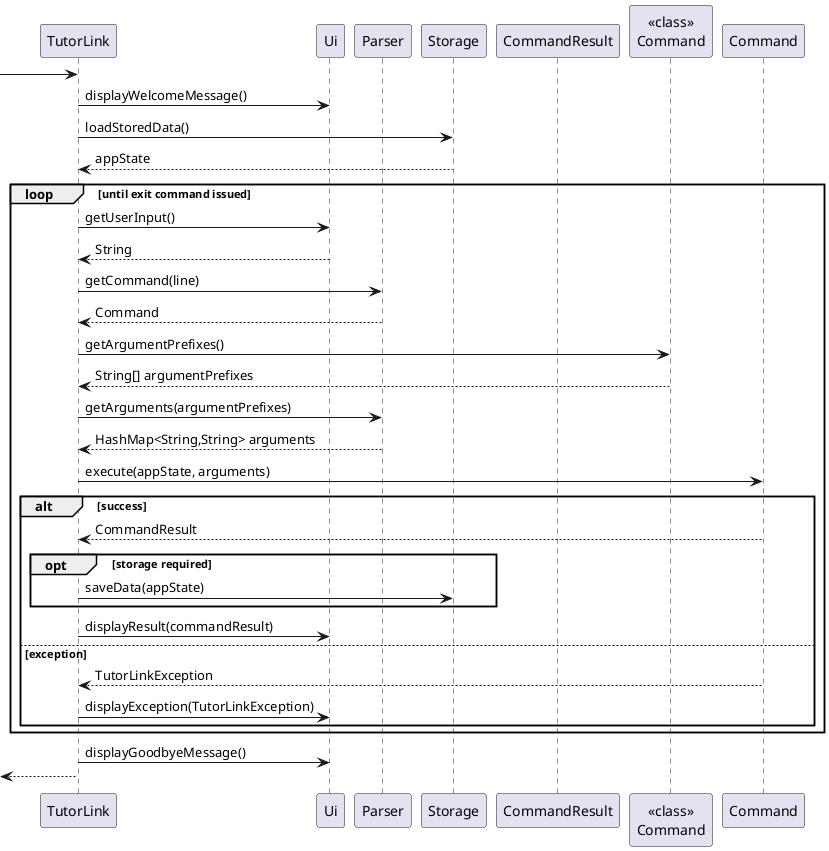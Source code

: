 @startuml

participant "TutorLink" as TL
participant "Ui" as UI
participant "Parser" as P
participant "Storage" as S
participant "CommandResult" as CR

-> TL
TL->UI: displayWelcomeMessage()
TL -> S: loadStoredData()
TL <-- S: appState
loop until exit command issued
TL -> UI : getUserInput()
TL <-- UI : String
TL -> P : getCommand(line)
TL <-- P : Command
TL -> "<<class>>\nCommand" : getArgumentPrefixes()
TL <-- "<<class>>\nCommand" : String[] argumentPrefixes
TL -> P : getArguments(argumentPrefixes)
TL <-- P : HashMap<String,String> arguments
TL -> Command : execute(appState, arguments)
alt success
    TL <-- Command : CommandResult
    opt storage required
        TL -> S : saveData(appState)
    end
    TL -> UI: displayResult(commandResult)
else exception
    TL <-- Command : TutorLinkException
    TL -> UI: displayException(TutorLinkException)
end
end
TL->UI: displayGoodbyeMessage()
<--TL

@enduml
